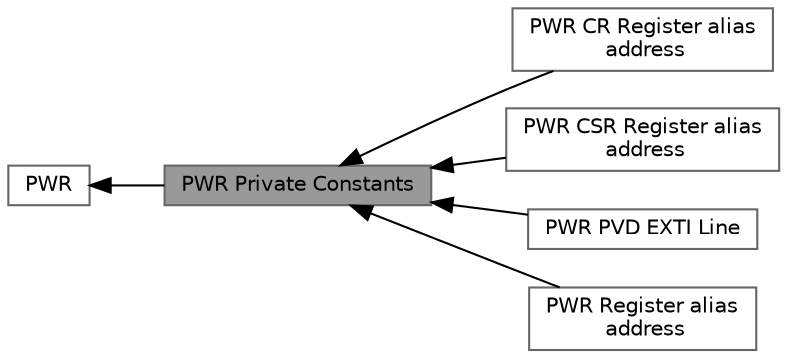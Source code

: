 digraph "PWR Private Constants"
{
 // LATEX_PDF_SIZE
  bgcolor="transparent";
  edge [fontname=Helvetica,fontsize=10,labelfontname=Helvetica,labelfontsize=10];
  node [fontname=Helvetica,fontsize=10,shape=box,height=0.2,width=0.4];
  rankdir=LR;
  Node2 [id="Node000002",label="PWR",height=0.2,width=0.4,color="grey40", fillcolor="white", style="filled",URL="$group__PWR.html",tooltip="PWR HAL module driver."];
  Node5 [id="Node000005",label="PWR CR Register alias\l address",height=0.2,width=0.4,color="grey40", fillcolor="white", style="filled",URL="$group__PWR__CR__register__alias.html",tooltip=" "];
  Node6 [id="Node000006",label="PWR CSR Register alias\l address",height=0.2,width=0.4,color="grey40", fillcolor="white", style="filled",URL="$group__PWR__CSR__register__alias.html",tooltip=" "];
  Node3 [id="Node000003",label="PWR PVD EXTI Line",height=0.2,width=0.4,color="grey40", fillcolor="white", style="filled",URL="$group__PWR__PVD__EXTI__Line.html",tooltip=" "];
  Node1 [id="Node000001",label="PWR Private Constants",height=0.2,width=0.4,color="gray40", fillcolor="grey60", style="filled", fontcolor="black",tooltip=" "];
  Node4 [id="Node000004",label="PWR Register alias\l address",height=0.2,width=0.4,color="grey40", fillcolor="white", style="filled",URL="$group__PWR__register__alias__address.html",tooltip=" "];
  Node2->Node1 [shape=plaintext, dir="back", style="solid"];
  Node1->Node3 [shape=plaintext, dir="back", style="solid"];
  Node1->Node4 [shape=plaintext, dir="back", style="solid"];
  Node1->Node5 [shape=plaintext, dir="back", style="solid"];
  Node1->Node6 [shape=plaintext, dir="back", style="solid"];
}
